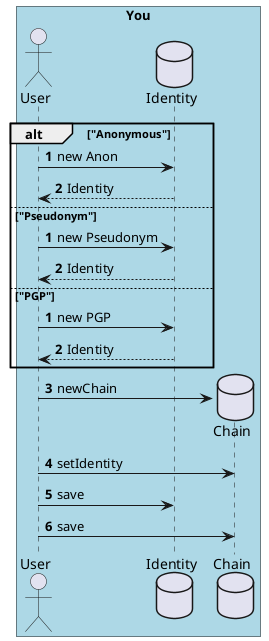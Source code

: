 @startuml
box "You" #LightBlue
  actor User
  database Identity
  database Chain
end box

alt "Anonymous"
  autonumber
  User -> Identity: new Anon
  User <-- Identity: Identity
else "Pseudonym"
  autonumber
  User -> Identity: new Pseudonym
  User <-- Identity: Identity
else "PGP"
  autonumber
  User -> Identity: new PGP
  User <-- Identity: Identity
end

create Chain
User -> Chain: newChain
User -> Chain: setIdentity
User -> Identity: save
User -> Chain: save

@enduml
